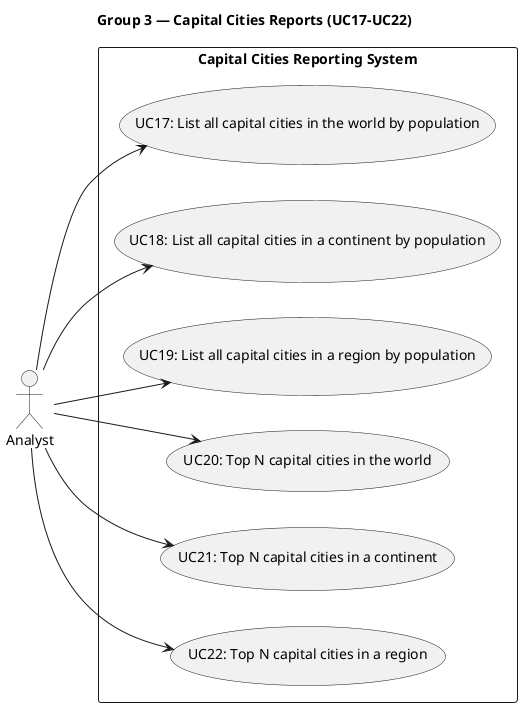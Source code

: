 @startuml
title Group 3 — Capital Cities Reports (UC17–UC22)

left to right direction
actor "Analyst" as Analyst

rectangle "Capital Cities Reporting System" {
  usecase "UC17: List all capital cities in the world by population" as UC17
  usecase "UC18: List all capital cities in a continent by population" as UC18
  usecase "UC19: List all capital cities in a region by population" as UC19
  usecase "UC20: Top N capital cities in the world" as UC20
  usecase "UC21: Top N capital cities in a continent" as UC21
  usecase "UC22: Top N capital cities in a region" as UC22
}

Analyst --> UC17
Analyst --> UC18
Analyst --> UC19
Analyst --> UC20
Analyst --> UC21
Analyst --> UC22


@enduml